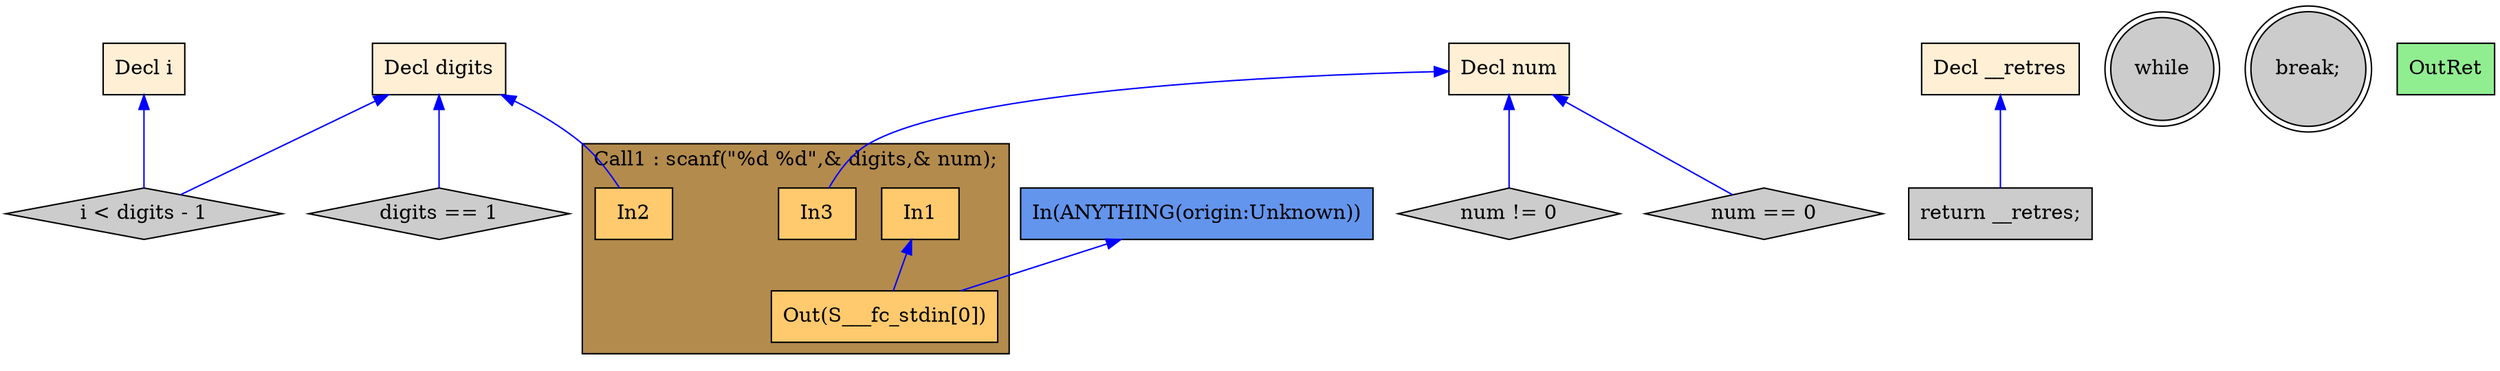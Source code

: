 digraph G {
  rankdir=TB;
  node [style="filled", ];
  2 [label="Decl digits", fillcolor="#FFEFD5", shape=box, ];
  3 [label="Decl num", fillcolor="#FFEFD5", shape=box, ];
  4 [label="Decl i", fillcolor="#FFEFD5", shape=box, ];
  5 [label="Decl __retres", fillcolor="#FFEFD5", shape=box, ];
  7 [label="In1", fillcolor="#FFCA6E", shape=box, ];
  8 [label="In2", fillcolor="#FFCA6E", shape=box, ];
  9 [label="In3", fillcolor="#FFCA6E", shape=box, ];
  10 [label="Out(S___fc_stdin[0])", fillcolor="#FFCA6E", shape=box, ];
  11 [label="num != 0", fillcolor="#CCCCCC", shape=diamond, ];
  12 [label="num == 0", fillcolor="#CCCCCC", shape=diamond, ];
  13 [label="digits == 1", fillcolor="#CCCCCC", shape=diamond, ];
  14 [label="while", fillcolor="#CCCCCC", shape=doublecircle, ];
  15 [label="i < digits - 1", fillcolor="#CCCCCC", shape=diamond, ];
  16 [label="break;", fillcolor="#CCCCCC", shape=doublecircle, ];
  17 [label="return __retres;", fillcolor="#CCCCCC", shape=box, ];
  18 [label="OutRet", fillcolor="#90EE90", shape=box, ];
  19 [label="In(ANYTHING(origin:Unknown))", fillcolor="#6495ED", shape=box, ];
  
  subgraph cluster_Call1 { label="Call1 : scanf(\"%d %d\",& digits,& num);";
                           fillcolor="#B38B4D"; style="filled"; 10;9;8;7;
     };
  
  edge [dir=back, ];
  2 -> 8 [color="#0000FF", ];
  3 -> 9 [color="#0000FF", ];
  7 -> 10 [color="#0000FF", ];
  19 -> 10 [color="#0000FF", ];
  3 -> 11 [color="#0000FF", ];
  3 -> 12 [color="#0000FF", ];
  2 -> 13 [color="#0000FF", ];
  2 -> 15 [color="#0000FF", ];
  4 -> 15 [color="#0000FF", ];
  5 -> 17 [color="#0000FF", ];
  
  }